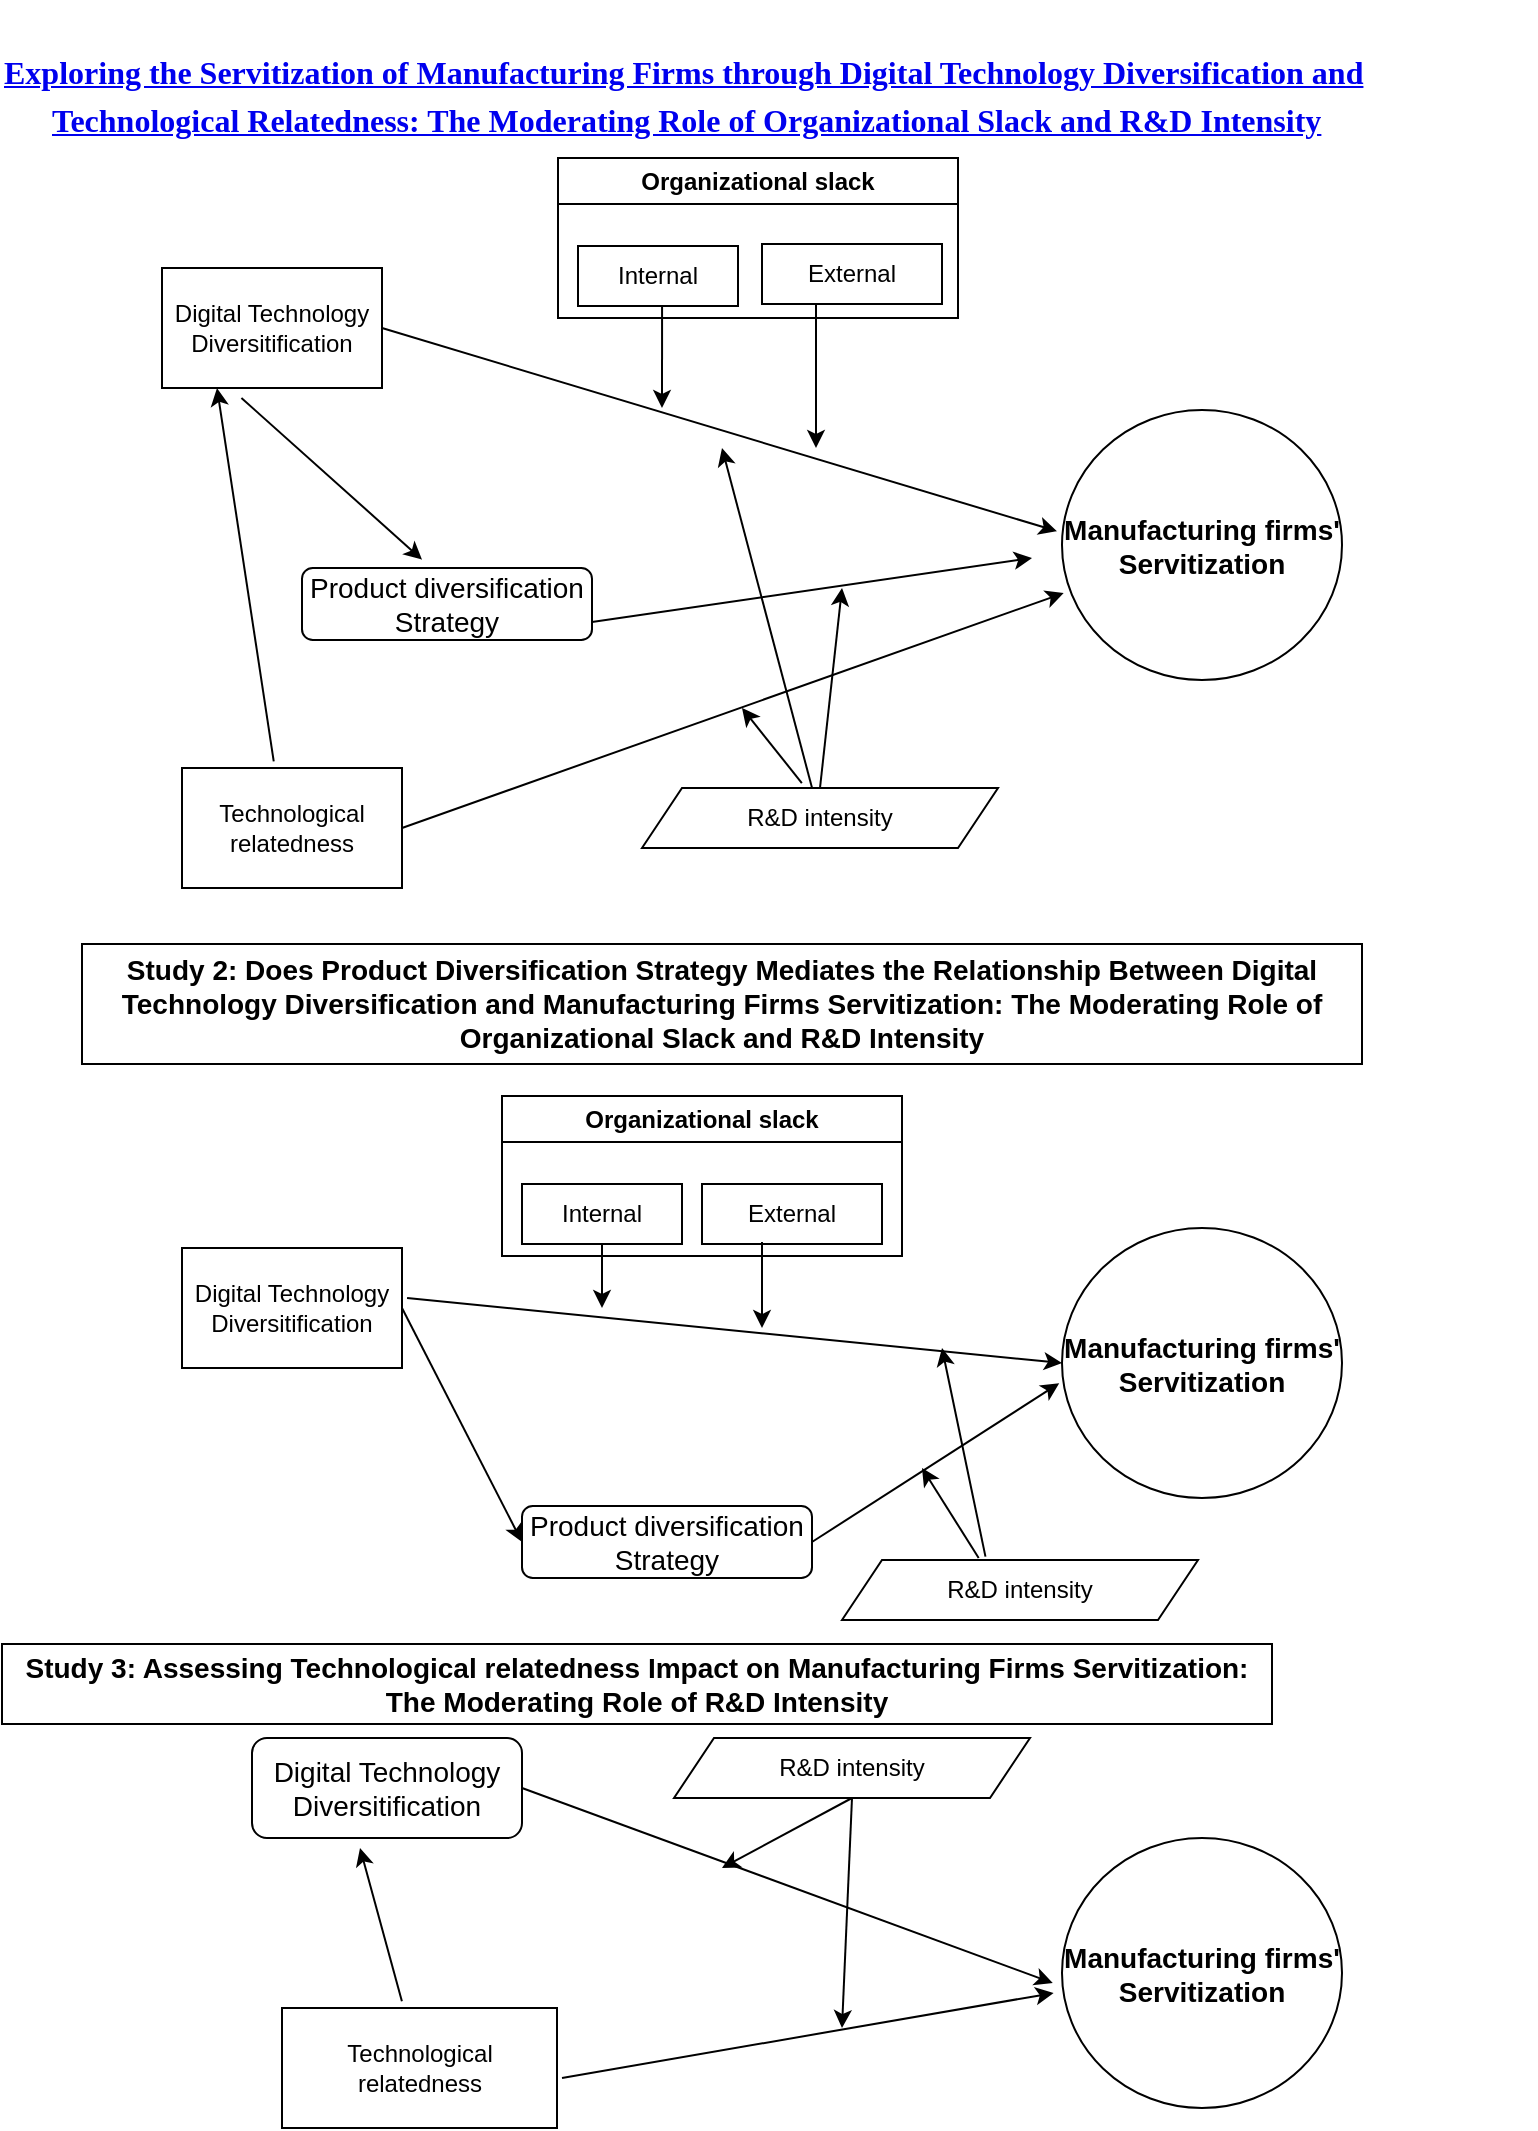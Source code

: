 <mxfile version="22.1.21" type="device">
  <diagram name="Page-1" id="afQoHodcAvXpzbwKr9Sr">
    <mxGraphModel dx="1194" dy="606" grid="1" gridSize="10" guides="1" tooltips="1" connect="1" arrows="1" fold="1" page="1" pageScale="1" pageWidth="850" pageHeight="1100" math="0" shadow="0">
      <root>
        <mxCell id="0" />
        <mxCell id="1" parent="0" />
        <mxCell id="uU5BGlP82ffnO1x4aT3j-10" value="" style="endArrow=classic;html=1;rounded=0;fontStyle=0;entryX=-0.018;entryY=0.449;entryDx=0;entryDy=0;entryPerimeter=0;" parent="1" target="wetCiez2Dc8EenrUASXY-3" edge="1">
          <mxGeometry width="50" height="50" relative="1" as="geometry">
            <mxPoint x="300" y="170" as="sourcePoint" />
            <mxPoint x="568" y="214" as="targetPoint" />
          </mxGeometry>
        </mxCell>
        <mxCell id="uU5BGlP82ffnO1x4aT3j-11" value="R&amp;amp;D intensity" style="shape=parallelogram;perimeter=parallelogramPerimeter;whiteSpace=wrap;html=1;fixedSize=1;" parent="1" vertex="1">
          <mxGeometry x="430" y="400" width="178" height="30" as="geometry" />
        </mxCell>
        <mxCell id="uU5BGlP82ffnO1x4aT3j-12" value="" style="endArrow=classic;html=1;rounded=0;" parent="1" source="uU5BGlP82ffnO1x4aT3j-11" edge="1">
          <mxGeometry width="50" height="50" relative="1" as="geometry">
            <mxPoint x="550" y="390" as="sourcePoint" />
            <mxPoint x="470" y="230" as="targetPoint" />
          </mxGeometry>
        </mxCell>
        <mxCell id="uU5BGlP82ffnO1x4aT3j-16" value="Organizational slack" style="swimlane;whiteSpace=wrap;html=1;" parent="1" vertex="1">
          <mxGeometry x="388" y="85" width="200" height="80" as="geometry" />
        </mxCell>
        <mxCell id="uU5BGlP82ffnO1x4aT3j-17" value="Internal" style="whiteSpace=wrap;html=1;" parent="uU5BGlP82ffnO1x4aT3j-16" vertex="1">
          <mxGeometry x="10" y="44" width="80" height="30" as="geometry" />
        </mxCell>
        <mxCell id="uU5BGlP82ffnO1x4aT3j-20" value="" style="endArrow=classic;html=1;rounded=0;" parent="uU5BGlP82ffnO1x4aT3j-16" edge="1">
          <mxGeometry width="50" height="50" relative="1" as="geometry">
            <mxPoint x="129" y="73" as="sourcePoint" />
            <mxPoint x="129" y="145" as="targetPoint" />
          </mxGeometry>
        </mxCell>
        <mxCell id="uU5BGlP82ffnO1x4aT3j-18" value="External" style="whiteSpace=wrap;html=1;" parent="1" vertex="1">
          <mxGeometry x="490" y="128" width="90" height="30" as="geometry" />
        </mxCell>
        <mxCell id="wetCiez2Dc8EenrUASXY-3" value="&lt;font style=&quot;font-size: 14px;&quot;&gt;&lt;b&gt;Manufacturing firms&#39; Servitization&lt;/b&gt;&lt;/font&gt;" style="ellipse;whiteSpace=wrap;html=1;" parent="1" vertex="1">
          <mxGeometry x="640" y="211" width="140" height="135" as="geometry" />
        </mxCell>
        <mxCell id="wetCiez2Dc8EenrUASXY-11" value="&lt;h1 style=&quot;margin: 18pt 1cm 3pt 18pt; text-indent: -18pt; line-height: 24px; break-after: avoid; font-size: 12pt; font-family: &amp;quot;Times New Roman&amp;quot;, serif; color: rgb(37, 37, 37); text-align: start;&quot;&gt;&lt;a name=&quot;_Toc155864535&quot;&gt;&lt;strong&gt;&lt;span lang=&quot;EN-US&quot;&gt;Exploring the Servitization of Manufacturing Firms through Digital Technology Diversification and Technological Relatedness: The Moderating Role of Organizational Slack and R&amp;amp;D Intensity&lt;/span&gt;&lt;/strong&gt;&lt;/a&gt;&lt;span lang=&quot;EN-US&quot;&gt;&lt;/span&gt;&lt;/h1&gt;" style="text;html=1;strokeColor=none;fillColor=none;align=center;verticalAlign=middle;whiteSpace=wrap;rounded=0;" parent="1" vertex="1">
          <mxGeometry x="110" y="20" width="767" height="48" as="geometry" />
        </mxCell>
        <mxCell id="wetCiez2Dc8EenrUASXY-33" value="" style="endArrow=classic;html=1;rounded=0;exitX=1;exitY=0.75;exitDx=0;exitDy=0;" parent="1" source="aLaxaShNEx0uPcZiciP7-3" edge="1">
          <mxGeometry width="50" height="50" relative="1" as="geometry">
            <mxPoint x="390" y="320" as="sourcePoint" />
            <mxPoint x="625" y="285" as="targetPoint" />
          </mxGeometry>
        </mxCell>
        <mxCell id="wetCiez2Dc8EenrUASXY-46" style="edgeStyle=orthogonalEdgeStyle;rounded=0;orthogonalLoop=1;jettySize=auto;html=1;exitX=0.5;exitY=1;exitDx=0;exitDy=0;" parent="1" edge="1">
          <mxGeometry relative="1" as="geometry">
            <mxPoint x="401.5" y="331.0" as="sourcePoint" />
            <mxPoint x="401.5" y="331.0" as="targetPoint" />
          </mxGeometry>
        </mxCell>
        <mxCell id="wetCiez2Dc8EenrUASXY-51" value="&lt;font style=&quot;font-size: 14px;&quot;&gt;&lt;b&gt;Manufacturing firms&#39; Servitization&lt;/b&gt;&lt;/font&gt;" style="ellipse;whiteSpace=wrap;html=1;" parent="1" vertex="1">
          <mxGeometry x="640" y="620" width="140" height="135" as="geometry" />
        </mxCell>
        <mxCell id="wetCiez2Dc8EenrUASXY-52" value="" style="endArrow=classic;html=1;rounded=0;entryX=0;entryY=0.5;entryDx=0;entryDy=0;exitX=1;exitY=0.5;exitDx=0;exitDy=0;" parent="1" source="aLaxaShNEx0uPcZiciP7-9" target="aLaxaShNEx0uPcZiciP7-10" edge="1">
          <mxGeometry width="50" height="50" relative="1" as="geometry">
            <mxPoint x="280" y="680" as="sourcePoint" />
            <mxPoint x="360" y="780" as="targetPoint" />
          </mxGeometry>
        </mxCell>
        <mxCell id="wetCiez2Dc8EenrUASXY-59" value="" style="endArrow=classic;html=1;rounded=0;entryX=0;entryY=0.5;entryDx=0;entryDy=0;exitX=1.023;exitY=0.417;exitDx=0;exitDy=0;exitPerimeter=0;" parent="1" source="aLaxaShNEx0uPcZiciP7-9" target="wetCiez2Dc8EenrUASXY-51" edge="1">
          <mxGeometry width="50" height="50" relative="1" as="geometry">
            <mxPoint x="275" y="667.5" as="sourcePoint" />
            <mxPoint x="440" y="610" as="targetPoint" />
          </mxGeometry>
        </mxCell>
        <mxCell id="wetCiez2Dc8EenrUASXY-61" value="" style="endArrow=classic;html=1;rounded=0;entryX=-0.01;entryY=0.575;entryDx=0;entryDy=0;exitX=1;exitY=0.5;exitDx=0;exitDy=0;entryPerimeter=0;" parent="1" source="aLaxaShNEx0uPcZiciP7-10" target="wetCiez2Dc8EenrUASXY-51" edge="1">
          <mxGeometry width="50" height="50" relative="1" as="geometry">
            <mxPoint x="496" y="774.5" as="sourcePoint" />
            <mxPoint x="560" y="680" as="targetPoint" />
          </mxGeometry>
        </mxCell>
        <mxCell id="wetCiez2Dc8EenrUASXY-64" value="" style="endArrow=classic;html=1;rounded=0;exitX=0.5;exitY=1;exitDx=0;exitDy=0;" parent="1" source="wetCiez2Dc8EenrUASXY-77" edge="1">
          <mxGeometry width="50" height="50" relative="1" as="geometry">
            <mxPoint x="420.388" y="590.0" as="sourcePoint" />
            <mxPoint x="410" y="660" as="targetPoint" />
          </mxGeometry>
        </mxCell>
        <mxCell id="wetCiez2Dc8EenrUASXY-66" value="&lt;b style=&quot;border-color: var(--border-color); font-size: 14px;&quot;&gt;Study 2: Does Product Diversification Strategy Mediates the Relationship Between&lt;/b&gt;&lt;b style=&quot;border-color: var(--border-color); font-size: 14px;&quot;&gt;&amp;nbsp;Digital Technology Diversification and Manufacturing Firms Servitization: The Moderating Role of Organizational Slack and R&amp;amp;D Intensity&lt;/b&gt;" style="whiteSpace=wrap;html=1;" parent="1" vertex="1">
          <mxGeometry x="150" y="478" width="640" height="60" as="geometry" />
        </mxCell>
        <mxCell id="wetCiez2Dc8EenrUASXY-67" value="&lt;font style=&quot;font-size: 14px;&quot;&gt;Digital Technology Diversitification&lt;br&gt;&lt;/font&gt;" style="rounded=1;whiteSpace=wrap;html=1;" parent="1" vertex="1">
          <mxGeometry x="235" y="875" width="135" height="50" as="geometry" />
        </mxCell>
        <mxCell id="wetCiez2Dc8EenrUASXY-70" value="&lt;font style=&quot;font-size: 14px;&quot;&gt;&lt;b&gt;Manufacturing firms&#39; Servitization&lt;/b&gt;&lt;/font&gt;" style="ellipse;whiteSpace=wrap;html=1;" parent="1" vertex="1">
          <mxGeometry x="640" y="925" width="140" height="135" as="geometry" />
        </mxCell>
        <mxCell id="wetCiez2Dc8EenrUASXY-71" value="" style="endArrow=classic;html=1;rounded=0;entryX=-0.033;entryY=0.537;entryDx=0;entryDy=0;entryPerimeter=0;exitX=1;exitY=0.5;exitDx=0;exitDy=0;" parent="1" source="wetCiez2Dc8EenrUASXY-67" target="wetCiez2Dc8EenrUASXY-70" edge="1">
          <mxGeometry width="50" height="50" relative="1" as="geometry">
            <mxPoint x="270" y="1010" as="sourcePoint" />
            <mxPoint x="320" y="960" as="targetPoint" />
          </mxGeometry>
        </mxCell>
        <mxCell id="wetCiez2Dc8EenrUASXY-72" value="" style="endArrow=classic;html=1;rounded=0;entryX=-0.03;entryY=0.574;entryDx=0;entryDy=0;exitX=1;exitY=0.5;exitDx=0;exitDy=0;entryPerimeter=0;" parent="1" target="wetCiez2Dc8EenrUASXY-70" edge="1">
          <mxGeometry width="50" height="50" relative="1" as="geometry">
            <mxPoint x="390" y="1045.0" as="sourcePoint" />
            <mxPoint x="553" y="860" as="targetPoint" />
          </mxGeometry>
        </mxCell>
        <mxCell id="wetCiez2Dc8EenrUASXY-73" value="" style="endArrow=classic;html=1;rounded=0;exitX=0.5;exitY=0;exitDx=0;exitDy=0;" parent="1" source="uU5BGlP82ffnO1x4aT3j-11" edge="1">
          <mxGeometry width="50" height="50" relative="1" as="geometry">
            <mxPoint x="499" y="400" as="sourcePoint" />
            <mxPoint x="530" y="300" as="targetPoint" />
          </mxGeometry>
        </mxCell>
        <mxCell id="wetCiez2Dc8EenrUASXY-76" value="Organizational slack" style="swimlane;whiteSpace=wrap;html=1;" parent="1" vertex="1">
          <mxGeometry x="360" y="554" width="200" height="80" as="geometry" />
        </mxCell>
        <mxCell id="wetCiez2Dc8EenrUASXY-77" value="Internal" style="whiteSpace=wrap;html=1;" parent="wetCiez2Dc8EenrUASXY-76" vertex="1">
          <mxGeometry x="10" y="44" width="80" height="30" as="geometry" />
        </mxCell>
        <mxCell id="wetCiez2Dc8EenrUASXY-80" value="External" style="whiteSpace=wrap;html=1;" parent="wetCiez2Dc8EenrUASXY-76" vertex="1">
          <mxGeometry x="100" y="44" width="90" height="30" as="geometry" />
        </mxCell>
        <mxCell id="wetCiez2Dc8EenrUASXY-81" value="" style="endArrow=classic;html=1;rounded=0;" parent="1" edge="1">
          <mxGeometry width="50" height="50" relative="1" as="geometry">
            <mxPoint x="490" y="627" as="sourcePoint" />
            <mxPoint x="490" y="670" as="targetPoint" />
          </mxGeometry>
        </mxCell>
        <mxCell id="wetCiez2Dc8EenrUASXY-82" value="R&amp;amp;D intensity" style="shape=parallelogram;perimeter=parallelogramPerimeter;whiteSpace=wrap;html=1;fixedSize=1;" parent="1" vertex="1">
          <mxGeometry x="446" y="875" width="178" height="30" as="geometry" />
        </mxCell>
        <mxCell id="wetCiez2Dc8EenrUASXY-86" value="" style="endArrow=classic;html=1;rounded=0;exitX=0.403;exitY=-0.056;exitDx=0;exitDy=0;exitPerimeter=0;" parent="1" source="aLaxaShNEx0uPcZiciP7-12" edge="1">
          <mxGeometry width="50" height="50" relative="1" as="geometry">
            <mxPoint x="529.87" y="628.66" as="sourcePoint" />
            <mxPoint x="580" y="680" as="targetPoint" />
          </mxGeometry>
        </mxCell>
        <mxCell id="wetCiez2Dc8EenrUASXY-91" value="" style="endArrow=classic;html=1;rounded=0;exitX=0.5;exitY=1;exitDx=0;exitDy=0;" parent="1" source="wetCiez2Dc8EenrUASXY-82" edge="1">
          <mxGeometry width="50" height="50" relative="1" as="geometry">
            <mxPoint x="474" y="897.5" as="sourcePoint" />
            <mxPoint x="530" y="1020" as="targetPoint" />
          </mxGeometry>
        </mxCell>
        <mxCell id="wetCiez2Dc8EenrUASXY-93" value="" style="endArrow=classic;html=1;rounded=0;exitX=0.5;exitY=1;exitDx=0;exitDy=0;" parent="1" source="wetCiez2Dc8EenrUASXY-82" edge="1">
          <mxGeometry width="50" height="50" relative="1" as="geometry">
            <mxPoint x="350" y="1100" as="sourcePoint" />
            <mxPoint x="470" y="940" as="targetPoint" />
          </mxGeometry>
        </mxCell>
        <mxCell id="wetCiez2Dc8EenrUASXY-97" value="&lt;b style=&quot;border-color: var(--border-color); font-size: 14px;&quot;&gt;Study 3: Assessing Technological relatedness&amp;nbsp;&lt;/b&gt;&lt;b style=&quot;border-color: var(--border-color); font-size: 14px;&quot;&gt;Impact on Manufacturing Firms Servitization: The Moderating Role of R&amp;amp;D Intensity&lt;/b&gt;" style="whiteSpace=wrap;html=1;" parent="1" vertex="1">
          <mxGeometry x="110" y="828" width="635" height="40" as="geometry" />
        </mxCell>
        <mxCell id="aLaxaShNEx0uPcZiciP7-3" value="&lt;font style=&quot;font-size: 14px;&quot;&gt;Product diversification Strategy&lt;br&gt;&lt;/font&gt;" style="rounded=1;whiteSpace=wrap;html=1;" parent="1" vertex="1">
          <mxGeometry x="260" y="290" width="145" height="36" as="geometry" />
        </mxCell>
        <mxCell id="aLaxaShNEx0uPcZiciP7-4" value="Digital Technology Diversitification" style="rounded=0;whiteSpace=wrap;html=1;" parent="1" vertex="1">
          <mxGeometry x="190" y="140" width="110" height="60" as="geometry" />
        </mxCell>
        <mxCell id="aLaxaShNEx0uPcZiciP7-5" value="" style="endArrow=classic;html=1;rounded=0;exitX=0.361;exitY=1.083;exitDx=0;exitDy=0;exitPerimeter=0;entryX=0.414;entryY=-0.116;entryDx=0;entryDy=0;entryPerimeter=0;" parent="1" source="aLaxaShNEx0uPcZiciP7-4" target="aLaxaShNEx0uPcZiciP7-3" edge="1">
          <mxGeometry width="50" height="50" relative="1" as="geometry">
            <mxPoint x="240" y="235" as="sourcePoint" />
            <mxPoint x="270" y="330" as="targetPoint" />
          </mxGeometry>
        </mxCell>
        <mxCell id="aLaxaShNEx0uPcZiciP7-6" value="Technological relatedness" style="rounded=0;whiteSpace=wrap;html=1;" parent="1" vertex="1">
          <mxGeometry x="200" y="390" width="110" height="60" as="geometry" />
        </mxCell>
        <mxCell id="aLaxaShNEx0uPcZiciP7-7" value="" style="endArrow=classic;html=1;rounded=0;entryX=0.25;entryY=1;entryDx=0;entryDy=0;exitX=0.417;exitY=-0.056;exitDx=0;exitDy=0;exitPerimeter=0;" parent="1" source="aLaxaShNEx0uPcZiciP7-6" target="aLaxaShNEx0uPcZiciP7-4" edge="1">
          <mxGeometry width="50" height="50" relative="1" as="geometry">
            <mxPoint x="230" y="400" as="sourcePoint" />
            <mxPoint x="313" y="306" as="targetPoint" />
          </mxGeometry>
        </mxCell>
        <mxCell id="aLaxaShNEx0uPcZiciP7-8" value="" style="endArrow=classic;html=1;rounded=0;fontStyle=0;entryX=0.006;entryY=0.678;entryDx=0;entryDy=0;entryPerimeter=0;exitX=1;exitY=0.5;exitDx=0;exitDy=0;" parent="1" source="aLaxaShNEx0uPcZiciP7-6" target="wetCiez2Dc8EenrUASXY-3" edge="1">
          <mxGeometry width="50" height="50" relative="1" as="geometry">
            <mxPoint x="310" y="440" as="sourcePoint" />
            <mxPoint x="639" y="269" as="targetPoint" />
          </mxGeometry>
        </mxCell>
        <mxCell id="aLaxaShNEx0uPcZiciP7-9" value="Digital Technology Diversitification" style="rounded=0;whiteSpace=wrap;html=1;" parent="1" vertex="1">
          <mxGeometry x="200" y="630" width="110" height="60" as="geometry" />
        </mxCell>
        <mxCell id="aLaxaShNEx0uPcZiciP7-10" value="&lt;font style=&quot;font-size: 14px;&quot;&gt;Product diversification Strategy&lt;br&gt;&lt;/font&gt;" style="rounded=1;whiteSpace=wrap;html=1;" parent="1" vertex="1">
          <mxGeometry x="370" y="759" width="145" height="36" as="geometry" />
        </mxCell>
        <mxCell id="aLaxaShNEx0uPcZiciP7-11" value="" style="endArrow=classic;html=1;rounded=0;exitX=0.449;exitY=-0.083;exitDx=0;exitDy=0;exitPerimeter=0;" parent="1" source="uU5BGlP82ffnO1x4aT3j-11" edge="1">
          <mxGeometry width="50" height="50" relative="1" as="geometry">
            <mxPoint x="520" y="400" as="sourcePoint" />
            <mxPoint x="480" y="360" as="targetPoint" />
          </mxGeometry>
        </mxCell>
        <mxCell id="aLaxaShNEx0uPcZiciP7-12" value="R&amp;amp;D intensity" style="shape=parallelogram;perimeter=parallelogramPerimeter;whiteSpace=wrap;html=1;fixedSize=1;" parent="1" vertex="1">
          <mxGeometry x="530" y="786" width="178" height="30" as="geometry" />
        </mxCell>
        <mxCell id="aLaxaShNEx0uPcZiciP7-13" value="" style="endArrow=classic;html=1;rounded=0;exitX=0.384;exitY=-0.033;exitDx=0;exitDy=0;exitPerimeter=0;" parent="1" source="aLaxaShNEx0uPcZiciP7-12" edge="1">
          <mxGeometry width="50" height="50" relative="1" as="geometry">
            <mxPoint x="612" y="794" as="sourcePoint" />
            <mxPoint x="570" y="740" as="targetPoint" />
          </mxGeometry>
        </mxCell>
        <mxCell id="aLaxaShNEx0uPcZiciP7-15" value="" style="endArrow=classic;html=1;rounded=0;exitX=0.163;exitY=1;exitDx=0;exitDy=0;exitPerimeter=0;" parent="1" edge="1">
          <mxGeometry width="50" height="50" relative="1" as="geometry">
            <mxPoint x="440.04" y="159" as="sourcePoint" />
            <mxPoint x="440" y="210" as="targetPoint" />
          </mxGeometry>
        </mxCell>
        <mxCell id="IfAUMYUZn6_eJglMtR5Z-1" value="Technological relatedness" style="rounded=0;whiteSpace=wrap;html=1;" parent="1" vertex="1">
          <mxGeometry x="250" y="1010" width="137.5" height="60" as="geometry" />
        </mxCell>
        <mxCell id="IfAUMYUZn6_eJglMtR5Z-2" value="" style="endArrow=classic;html=1;rounded=0;exitX=0.436;exitY=-0.056;exitDx=0;exitDy=0;exitPerimeter=0;" parent="1" source="IfAUMYUZn6_eJglMtR5Z-1" edge="1">
          <mxGeometry width="50" height="50" relative="1" as="geometry">
            <mxPoint x="316.5" y="1070" as="sourcePoint" />
            <mxPoint x="289" y="930" as="targetPoint" />
          </mxGeometry>
        </mxCell>
      </root>
    </mxGraphModel>
  </diagram>
</mxfile>
